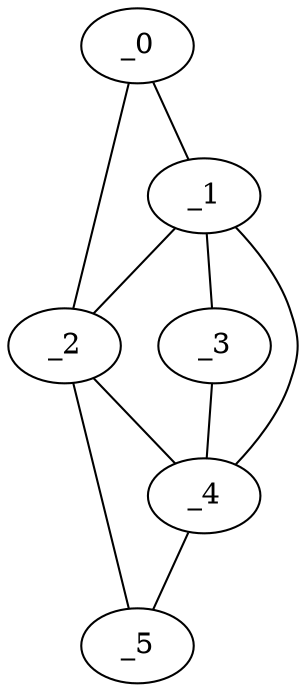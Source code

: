 graph "obj70__235.gxl" {
	_0	 [x=11,
		y=49];
	_1	 [x=65,
		y=13];
	_0 -- _1	 [valence=1];
	_2	 [x=119,
		y=49];
	_0 -- _2	 [valence=1];
	_1 -- _2	 [valence=2];
	_3	 [x=127,
		y=1];
	_1 -- _3	 [valence=1];
	_4	 [x=127,
		y=18];
	_1 -- _4	 [valence=1];
	_2 -- _4	 [valence=2];
	_5	 [x=127,
		y=44];
	_2 -- _5	 [valence=1];
	_3 -- _4	 [valence=1];
	_4 -- _5	 [valence=1];
}
